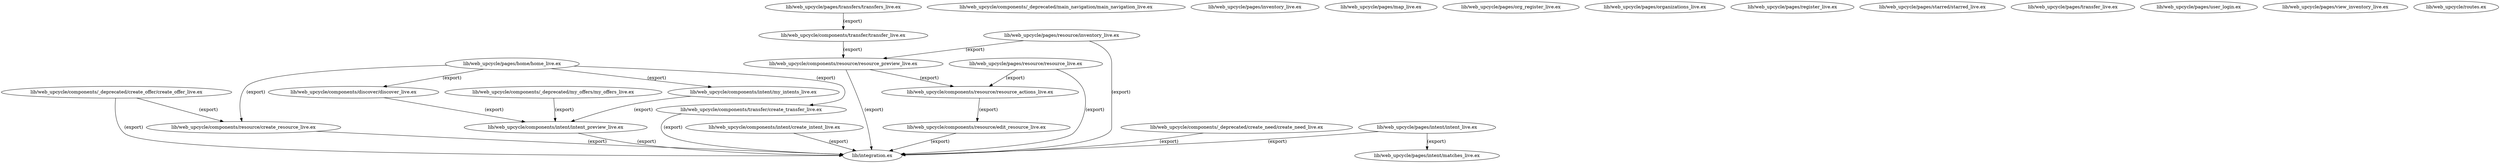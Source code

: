 digraph "xref graph" {
  "lib/integration.ex"
  "lib/web_upcycle/components/_deprecated/create_need/create_need_live.ex"
  "lib/web_upcycle/components/_deprecated/create_need/create_need_live.ex" -> "lib/integration.ex" [label="(export)"]
  "lib/web_upcycle/components/_deprecated/create_offer/create_offer_live.ex"
  "lib/web_upcycle/components/_deprecated/create_offer/create_offer_live.ex" -> "lib/integration.ex" [label="(export)"]
  "lib/web_upcycle/components/_deprecated/create_offer/create_offer_live.ex" -> "lib/web_upcycle/components/resource/create_resource_live.ex" [label="(export)"]
  "lib/web_upcycle/components/resource/create_resource_live.ex" -> "lib/integration.ex" [label="(export)"]
  "lib/web_upcycle/components/_deprecated/main_navigation/main_navigation_live.ex"
  "lib/web_upcycle/components/_deprecated/my_offers/my_offers_live.ex"
  "lib/web_upcycle/components/_deprecated/my_offers/my_offers_live.ex" -> "lib/web_upcycle/components/intent/intent_preview_live.ex" [label="(export)"]
  "lib/web_upcycle/components/intent/intent_preview_live.ex" -> "lib/integration.ex" [label="(export)"]
  "lib/web_upcycle/components/discover/discover_live.ex"
  "lib/web_upcycle/components/discover/discover_live.ex" -> "lib/web_upcycle/components/intent/intent_preview_live.ex" [label="(export)"]
  "lib/web_upcycle/components/intent/create_intent_live.ex"
  "lib/web_upcycle/components/intent/create_intent_live.ex" -> "lib/integration.ex" [label="(export)"]
  "lib/web_upcycle/components/intent/intent_preview_live.ex"
  "lib/web_upcycle/components/intent/my_intents_live.ex"
  "lib/web_upcycle/components/intent/my_intents_live.ex" -> "lib/web_upcycle/components/intent/intent_preview_live.ex" [label="(export)"]
  "lib/web_upcycle/components/resource/create_resource_live.ex"
  "lib/web_upcycle/components/resource/edit_resource_live.ex"
  "lib/web_upcycle/components/resource/edit_resource_live.ex" -> "lib/integration.ex" [label="(export)"]
  "lib/web_upcycle/components/resource/resource_actions_live.ex"
  "lib/web_upcycle/components/resource/resource_actions_live.ex" -> "lib/web_upcycle/components/resource/edit_resource_live.ex" [label="(export)"]
  "lib/web_upcycle/components/resource/resource_preview_live.ex"
  "lib/web_upcycle/components/resource/resource_preview_live.ex" -> "lib/integration.ex" [label="(export)"]
  "lib/web_upcycle/components/resource/resource_preview_live.ex" -> "lib/web_upcycle/components/resource/resource_actions_live.ex" [label="(export)"]
  "lib/web_upcycle/components/transfer/create_transfer_live.ex"
  "lib/web_upcycle/components/transfer/create_transfer_live.ex" -> "lib/integration.ex" [label="(export)"]
  "lib/web_upcycle/components/transfer/transfer_live.ex"
  "lib/web_upcycle/components/transfer/transfer_live.ex" -> "lib/web_upcycle/components/resource/resource_preview_live.ex" [label="(export)"]
  "lib/web_upcycle/pages/home/home_live.ex"
  "lib/web_upcycle/pages/home/home_live.ex" -> "lib/web_upcycle/components/discover/discover_live.ex" [label="(export)"]
  "lib/web_upcycle/pages/home/home_live.ex" -> "lib/web_upcycle/components/intent/my_intents_live.ex" [label="(export)"]
  "lib/web_upcycle/pages/home/home_live.ex" -> "lib/web_upcycle/components/resource/create_resource_live.ex" [label="(export)"]
  "lib/web_upcycle/pages/home/home_live.ex" -> "lib/web_upcycle/components/transfer/create_transfer_live.ex" [label="(export)"]
  "lib/web_upcycle/pages/intent/intent_live.ex"
  "lib/web_upcycle/pages/intent/intent_live.ex" -> "lib/integration.ex" [label="(export)"]
  "lib/web_upcycle/pages/intent/intent_live.ex" -> "lib/web_upcycle/pages/intent/matches_live.ex" [label="(export)"]
  "lib/web_upcycle/pages/intent/matches_live.ex"
  "lib/web_upcycle/pages/inventory_live.ex"
  "lib/web_upcycle/pages/map_live.ex"
  "lib/web_upcycle/pages/org_register_live.ex"
  "lib/web_upcycle/pages/organizations_live.ex"
  "lib/web_upcycle/pages/register_live.ex"
  "lib/web_upcycle/pages/resource/inventory_live.ex"
  "lib/web_upcycle/pages/resource/inventory_live.ex" -> "lib/integration.ex" [label="(export)"]
  "lib/web_upcycle/pages/resource/inventory_live.ex" -> "lib/web_upcycle/components/resource/resource_preview_live.ex" [label="(export)"]
  "lib/web_upcycle/pages/resource/resource_live.ex"
  "lib/web_upcycle/pages/resource/resource_live.ex" -> "lib/integration.ex" [label="(export)"]
  "lib/web_upcycle/pages/resource/resource_live.ex" -> "lib/web_upcycle/components/resource/resource_actions_live.ex" [label="(export)"]
  "lib/web_upcycle/pages/starred/starred_live.ex"
  "lib/web_upcycle/pages/transfer_live.ex"
  "lib/web_upcycle/pages/transfers/transfers_live.ex"
  "lib/web_upcycle/pages/transfers/transfers_live.ex" -> "lib/web_upcycle/components/transfer/transfer_live.ex" [label="(export)"]
  "lib/web_upcycle/pages/user_login.ex"
  "lib/web_upcycle/pages/view_inventory_live.ex"
  "lib/web_upcycle/routes.ex"
}
